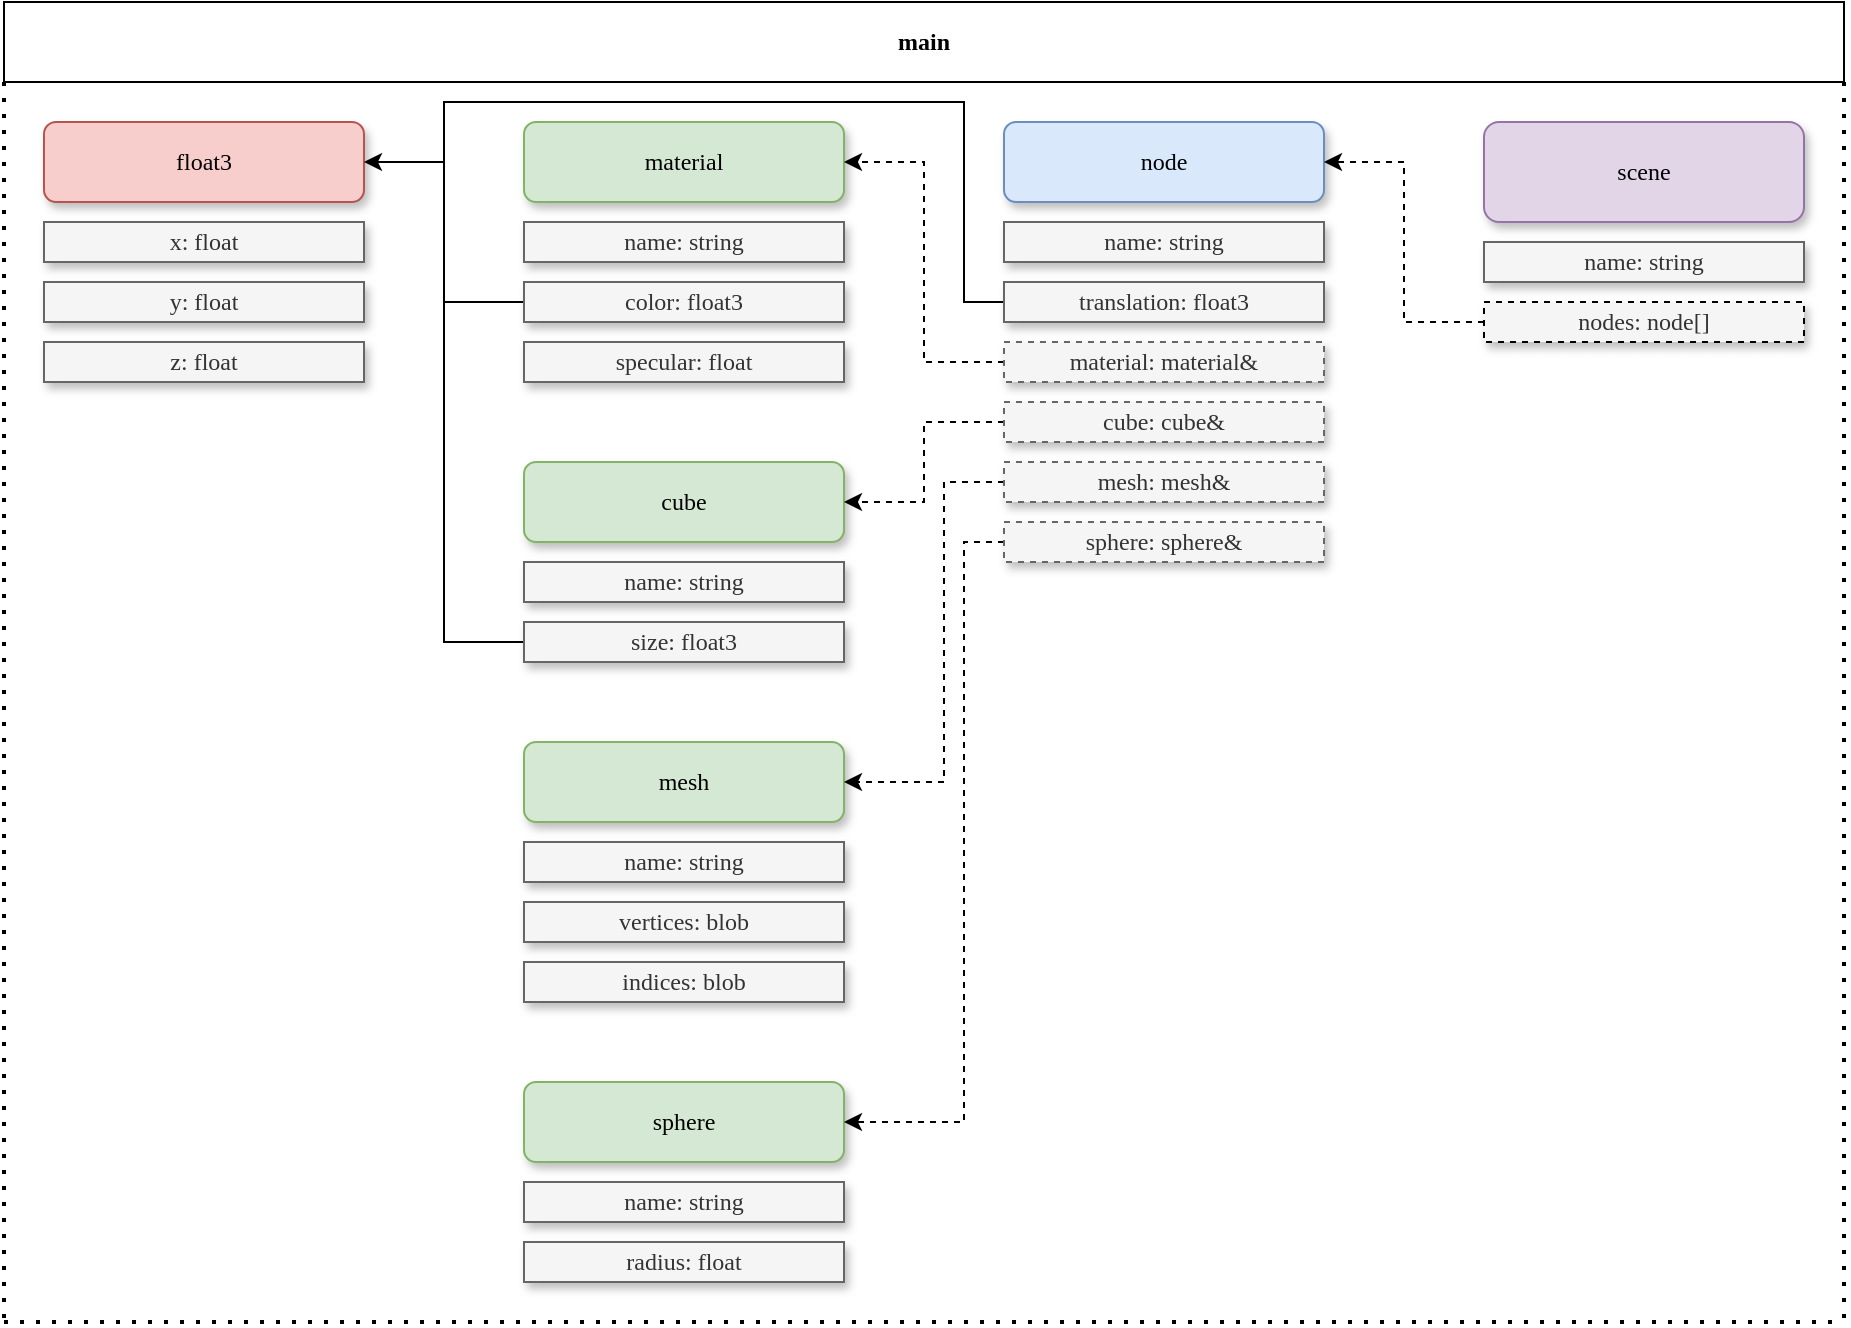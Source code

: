 <mxfile>
    <diagram id="j7RQIA2il0DcWsldoxHG" name="Page-1">
        <mxGraphModel dx="1260" dy="778" grid="1" gridSize="10" guides="1" tooltips="1" connect="1" arrows="1" fold="1" page="1" pageScale="1" pageWidth="850" pageHeight="1100" math="0" shadow="0">
            <root>
                <mxCell id="0"/>
                <mxCell id="1" parent="0"/>
                <mxCell id="60" value="main" style="rounded=0;whiteSpace=wrap;html=1;fontFamily=Lucida Console;fontStyle=1" parent="1" vertex="1">
                    <mxGeometry width="920" height="40" as="geometry"/>
                </mxCell>
                <mxCell id="19" value="float3" style="rounded=1;whiteSpace=wrap;html=1;shadow=1;fontFamily=Lucida Console;fillColor=#f8cecc;strokeColor=#b85450;" parent="1" vertex="1">
                    <mxGeometry x="20" y="60" width="160" height="40" as="geometry"/>
                </mxCell>
                <mxCell id="20" value="x: float" style="rounded=0;whiteSpace=wrap;html=1;shadow=1;fontFamily=Lucida Console;fillColor=#f5f5f5;fontColor=#333333;strokeColor=#666666;" parent="1" vertex="1">
                    <mxGeometry x="20" y="110" width="160" height="20" as="geometry"/>
                </mxCell>
                <mxCell id="21" value="y: float" style="rounded=0;whiteSpace=wrap;html=1;shadow=1;fontFamily=Lucida Console;fillColor=#f5f5f5;fontColor=#333333;strokeColor=#666666;" parent="1" vertex="1">
                    <mxGeometry x="20" y="140" width="160" height="20" as="geometry"/>
                </mxCell>
                <mxCell id="22" value="z: float" style="rounded=0;whiteSpace=wrap;html=1;shadow=1;fontFamily=Lucida Console;fillColor=#f5f5f5;fontColor=#333333;strokeColor=#666666;" parent="1" vertex="1">
                    <mxGeometry x="20" y="170" width="160" height="20" as="geometry"/>
                </mxCell>
                <mxCell id="23" value="cube" style="rounded=1;whiteSpace=wrap;html=1;shadow=1;fontFamily=Lucida Console;fillColor=#d5e8d4;strokeColor=#82b366;" parent="1" vertex="1">
                    <mxGeometry x="260" y="230" width="160" height="40" as="geometry"/>
                </mxCell>
                <mxCell id="24" value="name: string" style="rounded=0;whiteSpace=wrap;html=1;shadow=1;fontFamily=Lucida Console;fillColor=#f5f5f5;fontColor=#333333;strokeColor=#666666;" parent="1" vertex="1">
                    <mxGeometry x="260" y="280" width="160" height="20" as="geometry"/>
                </mxCell>
                <mxCell id="49" style="edgeStyle=none;rounded=0;html=1;exitX=0;exitY=0.5;exitDx=0;exitDy=0;endArrow=none;endFill=0;fontFamily=Lucida Console;" parent="1" source="25" edge="1">
                    <mxGeometry relative="1" as="geometry">
                        <mxPoint x="220" y="150" as="targetPoint"/>
                        <Array as="points">
                            <mxPoint x="220" y="320"/>
                        </Array>
                    </mxGeometry>
                </mxCell>
                <mxCell id="25" value="size: float3" style="rounded=0;whiteSpace=wrap;html=1;shadow=1;fontFamily=Lucida Console;fillColor=#f5f5f5;fontColor=#333333;strokeColor=#666666;" parent="1" vertex="1">
                    <mxGeometry x="260" y="310" width="160" height="20" as="geometry"/>
                </mxCell>
                <mxCell id="27" value="material" style="rounded=1;whiteSpace=wrap;html=1;shadow=1;fontFamily=Lucida Console;fillColor=#d5e8d4;strokeColor=#82b366;" parent="1" vertex="1">
                    <mxGeometry x="260" y="60" width="160" height="40" as="geometry"/>
                </mxCell>
                <mxCell id="28" value="name: string" style="rounded=0;whiteSpace=wrap;html=1;shadow=1;fontFamily=Lucida Console;fillColor=#f5f5f5;fontColor=#333333;strokeColor=#666666;" parent="1" vertex="1">
                    <mxGeometry x="260" y="110" width="160" height="20" as="geometry"/>
                </mxCell>
                <mxCell id="48" style="edgeStyle=none;html=1;exitX=0;exitY=0.5;exitDx=0;exitDy=0;entryX=1;entryY=0.5;entryDx=0;entryDy=0;rounded=0;fontFamily=Lucida Console;" parent="1" source="29" target="19" edge="1">
                    <mxGeometry relative="1" as="geometry">
                        <Array as="points">
                            <mxPoint x="220" y="150"/>
                            <mxPoint x="220" y="80"/>
                        </Array>
                    </mxGeometry>
                </mxCell>
                <mxCell id="29" value="color: float3" style="rounded=0;whiteSpace=wrap;html=1;shadow=1;fontFamily=Lucida Console;fillColor=#f5f5f5;fontColor=#333333;strokeColor=#666666;" parent="1" vertex="1">
                    <mxGeometry x="260" y="140" width="160" height="20" as="geometry"/>
                </mxCell>
                <mxCell id="30" value="specular: float" style="rounded=0;whiteSpace=wrap;html=1;shadow=1;fontFamily=Lucida Console;fillColor=#f5f5f5;fontColor=#333333;strokeColor=#666666;" parent="1" vertex="1">
                    <mxGeometry x="260" y="170" width="160" height="20" as="geometry"/>
                </mxCell>
                <mxCell id="31" value="mesh" style="rounded=1;whiteSpace=wrap;html=1;shadow=1;fontFamily=Lucida Console;fillColor=#d5e8d4;strokeColor=#82b366;" parent="1" vertex="1">
                    <mxGeometry x="260" y="370" width="160" height="40" as="geometry"/>
                </mxCell>
                <mxCell id="32" value="name: string" style="rounded=0;whiteSpace=wrap;html=1;shadow=1;fontFamily=Lucida Console;fillColor=#f5f5f5;fontColor=#333333;strokeColor=#666666;" parent="1" vertex="1">
                    <mxGeometry x="260" y="420" width="160" height="20" as="geometry"/>
                </mxCell>
                <mxCell id="33" value="vertices: blob" style="rounded=0;whiteSpace=wrap;html=1;shadow=1;fontFamily=Lucida Console;fillColor=#f5f5f5;fontColor=#333333;strokeColor=#666666;" parent="1" vertex="1">
                    <mxGeometry x="260" y="450" width="160" height="20" as="geometry"/>
                </mxCell>
                <mxCell id="34" value="indices: blob" style="rounded=0;whiteSpace=wrap;html=1;shadow=1;fontFamily=Lucida Console;fillColor=#f5f5f5;fontColor=#333333;strokeColor=#666666;" parent="1" vertex="1">
                    <mxGeometry x="260" y="480" width="160" height="20" as="geometry"/>
                </mxCell>
                <mxCell id="35" value="sphere" style="rounded=1;whiteSpace=wrap;html=1;shadow=1;fontFamily=Lucida Console;fillColor=#d5e8d4;strokeColor=#82b366;" parent="1" vertex="1">
                    <mxGeometry x="260" y="540" width="160" height="40" as="geometry"/>
                </mxCell>
                <mxCell id="36" value="name: string" style="rounded=0;whiteSpace=wrap;html=1;shadow=1;fontFamily=Lucida Console;fillColor=#f5f5f5;fontColor=#333333;strokeColor=#666666;" parent="1" vertex="1">
                    <mxGeometry x="260" y="590" width="160" height="20" as="geometry"/>
                </mxCell>
                <mxCell id="37" value="radius: float" style="rounded=0;whiteSpace=wrap;html=1;shadow=1;fontFamily=Lucida Console;fillColor=#f5f5f5;fontColor=#333333;strokeColor=#666666;" parent="1" vertex="1">
                    <mxGeometry x="260" y="620" width="160" height="20" as="geometry"/>
                </mxCell>
                <mxCell id="38" value="node" style="rounded=1;whiteSpace=wrap;html=1;shadow=1;fontFamily=Lucida Console;fillColor=#dae8fc;strokeColor=#6c8ebf;" parent="1" vertex="1">
                    <mxGeometry x="500" y="60" width="160" height="40" as="geometry"/>
                </mxCell>
                <mxCell id="39" value="name: string" style="rounded=0;whiteSpace=wrap;html=1;shadow=1;fontFamily=Lucida Console;fillColor=#f5f5f5;fontColor=#333333;strokeColor=#666666;" parent="1" vertex="1">
                    <mxGeometry x="500" y="110" width="160" height="20" as="geometry"/>
                </mxCell>
                <mxCell id="61" style="edgeStyle=none;html=1;exitX=0;exitY=0.5;exitDx=0;exitDy=0;endArrow=none;endFill=0;rounded=0;" edge="1" parent="1" source="40">
                    <mxGeometry relative="1" as="geometry">
                        <mxPoint x="220" y="80" as="targetPoint"/>
                        <Array as="points">
                            <mxPoint x="480" y="150"/>
                            <mxPoint x="480" y="50"/>
                            <mxPoint x="220" y="50"/>
                        </Array>
                    </mxGeometry>
                </mxCell>
                <mxCell id="40" value="translation: float3" style="rounded=0;whiteSpace=wrap;html=1;shadow=1;fontFamily=Lucida Console;fillColor=#f5f5f5;fontColor=#333333;strokeColor=#666666;" parent="1" vertex="1">
                    <mxGeometry x="500" y="140" width="160" height="20" as="geometry"/>
                </mxCell>
                <mxCell id="51" style="edgeStyle=none;rounded=0;html=1;exitX=0;exitY=0.5;exitDx=0;exitDy=0;entryX=1;entryY=0.5;entryDx=0;entryDy=0;dashed=1;endArrow=classic;endFill=1;fontFamily=Lucida Console;" parent="1" source="41" target="27" edge="1">
                    <mxGeometry relative="1" as="geometry">
                        <Array as="points">
                            <mxPoint x="460" y="180"/>
                            <mxPoint x="460" y="80"/>
                        </Array>
                    </mxGeometry>
                </mxCell>
                <mxCell id="41" value="material: material&amp;amp;" style="rounded=0;whiteSpace=wrap;html=1;shadow=1;fontFamily=Lucida Console;fillColor=#f5f5f5;fontColor=#333333;strokeColor=#666666;dashed=1;" parent="1" vertex="1">
                    <mxGeometry x="500" y="170" width="160" height="20" as="geometry"/>
                </mxCell>
                <mxCell id="52" style="edgeStyle=none;rounded=0;html=1;exitX=0;exitY=0.5;exitDx=0;exitDy=0;dashed=1;endArrow=classic;endFill=1;entryX=1;entryY=0.5;entryDx=0;entryDy=0;fontFamily=Lucida Console;" parent="1" source="42" target="23" edge="1">
                    <mxGeometry relative="1" as="geometry">
                        <mxPoint x="450" y="270" as="targetPoint"/>
                        <Array as="points">
                            <mxPoint x="460" y="210"/>
                            <mxPoint x="460" y="250"/>
                        </Array>
                    </mxGeometry>
                </mxCell>
                <mxCell id="42" value="cube: cube&amp;amp;" style="rounded=0;whiteSpace=wrap;html=1;shadow=1;fontFamily=Lucida Console;fillColor=#f5f5f5;fontColor=#333333;strokeColor=#666666;dashed=1;" parent="1" vertex="1">
                    <mxGeometry x="500" y="200" width="160" height="20" as="geometry"/>
                </mxCell>
                <mxCell id="53" style="edgeStyle=none;rounded=0;html=1;exitX=0;exitY=0.5;exitDx=0;exitDy=0;entryX=1;entryY=0.5;entryDx=0;entryDy=0;dashed=1;endArrow=classic;endFill=1;fontFamily=Lucida Console;" parent="1" source="43" target="31" edge="1">
                    <mxGeometry relative="1" as="geometry">
                        <Array as="points">
                            <mxPoint x="470" y="240"/>
                            <mxPoint x="470" y="390"/>
                        </Array>
                    </mxGeometry>
                </mxCell>
                <mxCell id="43" value="mesh: mesh&amp;amp;" style="rounded=0;whiteSpace=wrap;html=1;shadow=1;fontFamily=Lucida Console;fillColor=#f5f5f5;fontColor=#333333;strokeColor=#666666;dashed=1;" parent="1" vertex="1">
                    <mxGeometry x="500" y="230" width="160" height="20" as="geometry"/>
                </mxCell>
                <mxCell id="55" style="edgeStyle=none;rounded=0;html=1;exitX=0;exitY=0.5;exitDx=0;exitDy=0;entryX=1;entryY=0.5;entryDx=0;entryDy=0;dashed=1;endArrow=classic;endFill=1;fontFamily=Lucida Console;" parent="1" source="44" target="35" edge="1">
                    <mxGeometry relative="1" as="geometry">
                        <Array as="points">
                            <mxPoint x="480" y="270"/>
                            <mxPoint x="480" y="560"/>
                        </Array>
                    </mxGeometry>
                </mxCell>
                <mxCell id="44" value="sphere: sphere&amp;amp;" style="rounded=0;whiteSpace=wrap;html=1;shadow=1;fontFamily=Lucida Console;fillColor=#f5f5f5;fontColor=#333333;strokeColor=#666666;dashed=1;" parent="1" vertex="1">
                    <mxGeometry x="500" y="260" width="160" height="20" as="geometry"/>
                </mxCell>
                <mxCell id="45" value="scene" style="rounded=1;whiteSpace=wrap;html=1;shadow=1;fontFamily=Lucida Console;fillColor=#e1d5e7;strokeColor=#9673a6;" parent="1" vertex="1">
                    <mxGeometry x="740" y="60" width="160" height="50" as="geometry"/>
                </mxCell>
                <mxCell id="46" value="name: string" style="rounded=0;whiteSpace=wrap;html=1;shadow=1;fontFamily=Lucida Console;fillColor=#f5f5f5;fontColor=#333333;strokeColor=#666666;" parent="1" vertex="1">
                    <mxGeometry x="740" y="120" width="160" height="20" as="geometry"/>
                </mxCell>
                <mxCell id="50" style="edgeStyle=none;rounded=0;html=1;exitX=0;exitY=0.5;exitDx=0;exitDy=0;dashed=1;endArrow=classic;endFill=1;entryX=1;entryY=0.5;entryDx=0;entryDy=0;fontFamily=Lucida Console;" parent="1" source="47" target="38" edge="1">
                    <mxGeometry relative="1" as="geometry">
                        <mxPoint x="680" y="90" as="targetPoint"/>
                        <Array as="points">
                            <mxPoint x="700" y="160"/>
                            <mxPoint x="700" y="80"/>
                        </Array>
                    </mxGeometry>
                </mxCell>
                <mxCell id="47" value="nodes: node[]" style="rounded=0;whiteSpace=wrap;html=1;shadow=1;fontFamily=Lucida Console;fillColor=#f5f5f5;fontColor=#333333;strokeColor=default;dashed=1;" parent="1" vertex="1">
                    <mxGeometry x="740" y="150" width="160" height="20" as="geometry"/>
                </mxCell>
                <mxCell id="57" value="" style="endArrow=none;dashed=1;html=1;dashPattern=1 3;strokeWidth=2;rounded=0;fontFamily=Lucida Console;" parent="1" edge="1">
                    <mxGeometry width="50" height="50" relative="1" as="geometry">
                        <mxPoint y="660" as="sourcePoint"/>
                        <mxPoint x="920" y="660" as="targetPoint"/>
                    </mxGeometry>
                </mxCell>
                <mxCell id="58" value="" style="endArrow=none;dashed=1;html=1;dashPattern=1 3;strokeWidth=2;rounded=0;exitX=1;exitY=1;exitDx=0;exitDy=0;fontFamily=Lucida Console;" parent="1" source="60" edge="1">
                    <mxGeometry width="50" height="50" relative="1" as="geometry">
                        <mxPoint x="920" y="20" as="sourcePoint"/>
                        <mxPoint x="920" y="660" as="targetPoint"/>
                    </mxGeometry>
                </mxCell>
                <mxCell id="59" value="" style="endArrow=none;dashed=1;html=1;dashPattern=1 3;strokeWidth=2;rounded=0;exitX=0;exitY=1;exitDx=0;exitDy=0;fontFamily=Lucida Console;" parent="1" source="60" edge="1">
                    <mxGeometry width="50" height="50" relative="1" as="geometry">
                        <mxPoint y="20" as="sourcePoint"/>
                        <mxPoint y="660" as="targetPoint"/>
                    </mxGeometry>
                </mxCell>
            </root>
        </mxGraphModel>
    </diagram>
</mxfile>